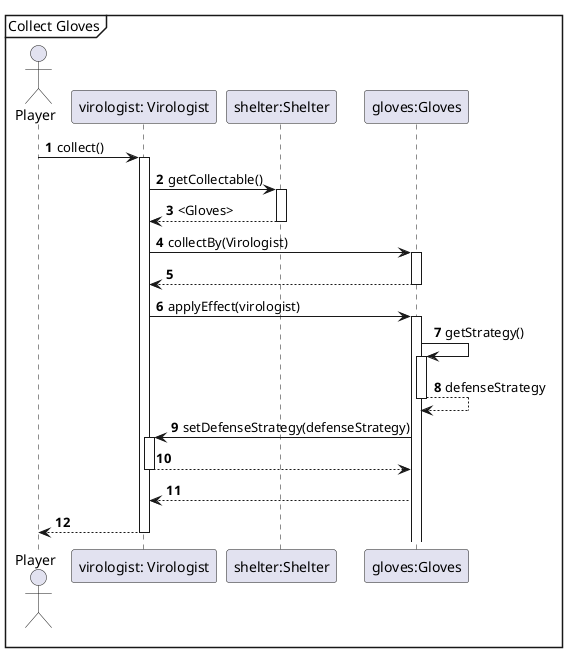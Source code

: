 @startuml
'https://plantuml.com/sequence-diagram

autonumber

mainframe Collect Gloves

actor Player

Player -> "virologist: Virologist": collect()
Activate "virologist: Virologist"

"virologist: Virologist" -> "shelter:Shelter": getCollectable()
Activate "shelter:Shelter"
"shelter:Shelter" --> "virologist: Virologist": <Gloves>
Deactivate "shelter:Shelter"

"virologist: Virologist" -> "gloves:Gloves": collectBy(Virologist)

Activate "gloves:Gloves"
"gloves:Gloves" --> "virologist: Virologist":
Deactivate "gloves:Gloves"

"virologist: Virologist" -> "gloves:Gloves"++ : applyEffect(virologist)

 "gloves:Gloves" -> "gloves:Gloves"++ : getStrategy()
 "gloves:Gloves" --> "gloves:Gloves"-- : defenseStrategy

 "gloves:Gloves" -> "virologist: Virologist"++: setDefenseStrategy(defenseStrategy)
"virologist: Virologist" --> "gloves:Gloves"--

 "gloves:Gloves" --> "virologist: Virologist"

"virologist: Virologist" --> Player
Deactivate "virologist: Virologist"

@enduml

@enduml